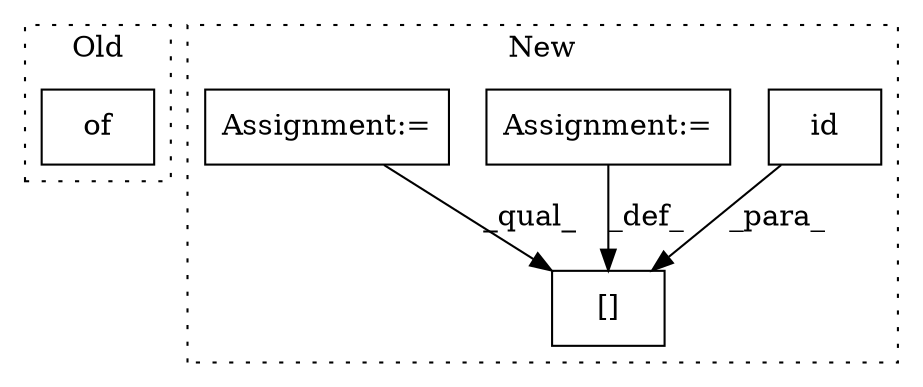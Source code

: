 digraph G {
subgraph cluster0 {
1 [label="of" a="32" s="10569,10594" l="3,1" shape="box"];
label = "Old";
style="dotted";
}
subgraph cluster1 {
2 [label="id" a="32" s="14838,14854" l="3,1" shape="box"];
3 [label="[]" a="2" s="14829,14855" l="9,1" shape="box"];
4 [label="Assignment:=" a="7" s="14856" l="1" shape="box"];
5 [label="Assignment:=" a="7" s="14191" l="1" shape="box"];
label = "New";
style="dotted";
}
2 -> 3 [label="_para_"];
4 -> 3 [label="_def_"];
5 -> 3 [label="_qual_"];
}